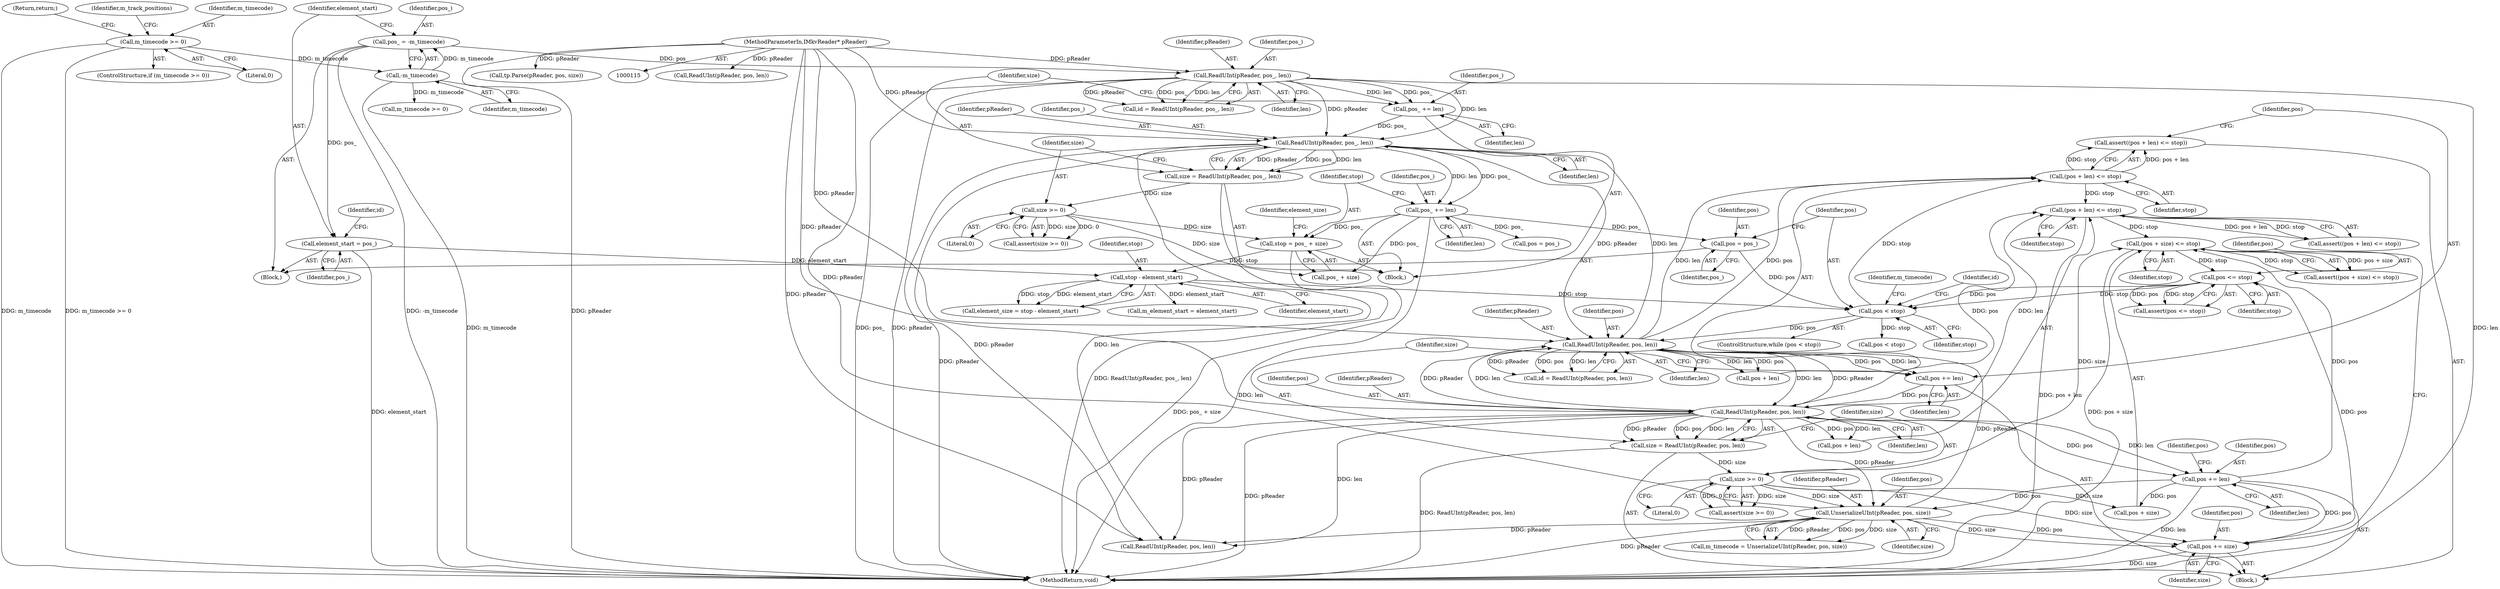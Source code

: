 digraph "1_Android_04839626ed859623901ebd3a5fd483982186b59d_157@API" {
"1000208" [label="(Call,assert((pos + len) <= stop))"];
"1000209" [label="(Call,(pos + len) <= stop)"];
"1000200" [label="(Call,ReadUInt(pReader, pos, len))"];
"1000220" [label="(Call,ReadUInt(pReader, pos, len))"];
"1000116" [label="(MethodParameterIn,IMkvReader* pReader)"];
"1000214" [label="(Call,pos += len)"];
"1000165" [label="(Call,ReadUInt(pReader, pos_, len))"];
"1000146" [label="(Call,ReadUInt(pReader, pos_, len))"];
"1000132" [label="(Call,pos_ = -m_timecode)"];
"1000134" [label="(Call,-m_timecode)"];
"1000119" [label="(Call,m_timecode >= 0)"];
"1000159" [label="(Call,pos_ += len)"];
"1000249" [label="(Call,UnserializeUInt(pReader, pos, size))"];
"1000234" [label="(Call,pos += len)"];
"1000225" [label="(Call,size >= 0)"];
"1000218" [label="(Call,size = ReadUInt(pReader, pos, len))"];
"1000192" [label="(Call,pos < stop)"];
"1000188" [label="(Call,pos = pos_)"];
"1000173" [label="(Call,pos_ += len)"];
"1000264" [label="(Call,pos <= stop)"];
"1000260" [label="(Call,pos += size)"];
"1000238" [label="(Call,(pos + size) <= stop)"];
"1000229" [label="(Call,(pos + len) <= stop)"];
"1000184" [label="(Call,stop - element_start)"];
"1000176" [label="(Call,stop = pos_ + size)"];
"1000170" [label="(Call,size >= 0)"];
"1000163" [label="(Call,size = ReadUInt(pReader, pos_, len))"];
"1000137" [label="(Call,element_start = pos_)"];
"1000195" [label="(Block,)"];
"1000225" [label="(Call,size >= 0)"];
"1000172" [label="(Literal,0)"];
"1000178" [label="(Call,pos_ + size)"];
"1000132" [label="(Call,pos_ = -m_timecode)"];
"1000234" [label="(Call,pos += len)"];
"1000268" [label="(Call,m_timecode >= 0)"];
"1000251" [label="(Identifier,pos)"];
"1000242" [label="(Identifier,stop)"];
"1000116" [label="(MethodParameterIn,IMkvReader* pReader)"];
"1000219" [label="(Identifier,size)"];
"1000122" [label="(Return,return;)"];
"1000198" [label="(Call,id = ReadUInt(pReader, pos, len))"];
"1000215" [label="(Identifier,pos)"];
"1000194" [label="(Identifier,stop)"];
"1000137" [label="(Call,element_start = pos_)"];
"1000175" [label="(Identifier,len)"];
"1000176" [label="(Call,stop = pos_ + size)"];
"1000260" [label="(Call,pos += size)"];
"1000263" [label="(Call,assert(pos <= stop))"];
"1000188" [label="(Call,pos = pos_)"];
"1000262" [label="(Identifier,size)"];
"1000226" [label="(Identifier,size)"];
"1000224" [label="(Call,assert(size >= 0))"];
"1000182" [label="(Call,element_size = stop - element_start)"];
"1000367" [label="(Call,m_element_start = element_start)"];
"1000165" [label="(Call,ReadUInt(pReader, pos_, len))"];
"1000240" [label="(Identifier,pos)"];
"1000247" [label="(Call,m_timecode = UnserializeUInt(pReader, pos, size))"];
"1000222" [label="(Identifier,pos)"];
"1000121" [label="(Literal,0)"];
"1000193" [label="(Identifier,pos)"];
"1000216" [label="(Identifier,len)"];
"1000147" [label="(Identifier,pReader)"];
"1000148" [label="(Identifier,pos_)"];
"1000239" [label="(Call,pos + size)"];
"1000145" [label="(Identifier,id)"];
"1000177" [label="(Identifier,stop)"];
"1000146" [label="(Call,ReadUInt(pReader, pos_, len))"];
"1000168" [label="(Identifier,len)"];
"1000220" [label="(Call,ReadUInt(pReader, pos, len))"];
"1000161" [label="(Identifier,len)"];
"1000133" [label="(Identifier,pos_)"];
"1000227" [label="(Literal,0)"];
"1000269" [label="(Identifier,m_timecode)"];
"1000149" [label="(Identifier,len)"];
"1000315" [label="(Call,ReadUInt(pReader, pos, len))"];
"1000139" [label="(Identifier,pos_)"];
"1000163" [label="(Call,size = ReadUInt(pReader, pos_, len))"];
"1000203" [label="(Identifier,len)"];
"1000250" [label="(Identifier,pReader)"];
"1000125" [label="(Identifier,m_track_positions)"];
"1000191" [label="(ControlStructure,while (pos < stop))"];
"1000295" [label="(Call,ReadUInt(pReader, pos, len))"];
"1000192" [label="(Call,pos < stop)"];
"1000236" [label="(Identifier,len)"];
"1000228" [label="(Call,assert((pos + len) <= stop))"];
"1000230" [label="(Call,pos + len)"];
"1000233" [label="(Identifier,stop)"];
"1000218" [label="(Call,size = ReadUInt(pReader, pos, len))"];
"1000221" [label="(Identifier,pReader)"];
"1000164" [label="(Identifier,size)"];
"1000171" [label="(Identifier,size)"];
"1000266" [label="(Identifier,stop)"];
"1000235" [label="(Identifier,pos)"];
"1000238" [label="(Call,(pos + size) <= stop)"];
"1000135" [label="(Identifier,m_timecode)"];
"1000118" [label="(ControlStructure,if (m_timecode >= 0))"];
"1000209" [label="(Call,(pos + len) <= stop)"];
"1000200" [label="(Call,ReadUInt(pReader, pos, len))"];
"1000261" [label="(Identifier,pos)"];
"1000214" [label="(Call,pos += len)"];
"1000249" [label="(Call,UnserializeUInt(pReader, pos, size))"];
"1000144" [label="(Call,id = ReadUInt(pReader, pos_, len))"];
"1000119" [label="(Call,m_timecode >= 0)"];
"1000184" [label="(Call,stop - element_start)"];
"1000264" [label="(Call,pos <= stop)"];
"1000120" [label="(Identifier,m_timecode)"];
"1000117" [label="(Block,)"];
"1000229" [label="(Call,(pos + len) <= stop)"];
"1000166" [label="(Identifier,pReader)"];
"1000186" [label="(Identifier,element_start)"];
"1000170" [label="(Call,size >= 0)"];
"1000190" [label="(Identifier,pos_)"];
"1000283" [label="(Call,pos = pos_)"];
"1000160" [label="(Identifier,pos_)"];
"1000138" [label="(Identifier,element_start)"];
"1000223" [label="(Identifier,len)"];
"1000208" [label="(Call,assert((pos + len) <= stop))"];
"1000349" [label="(Call,tp.Parse(pReader, pos, size))"];
"1000185" [label="(Identifier,stop)"];
"1000183" [label="(Identifier,element_size)"];
"1000373" [label="(MethodReturn,void)"];
"1000201" [label="(Identifier,pReader)"];
"1000265" [label="(Identifier,pos)"];
"1000202" [label="(Identifier,pos)"];
"1000169" [label="(Call,assert(size >= 0))"];
"1000199" [label="(Identifier,id)"];
"1000174" [label="(Identifier,pos_)"];
"1000210" [label="(Call,pos + len)"];
"1000237" [label="(Call,assert((pos + size) <= stop))"];
"1000159" [label="(Call,pos_ += len)"];
"1000213" [label="(Identifier,stop)"];
"1000252" [label="(Identifier,size)"];
"1000141" [label="(Block,)"];
"1000189" [label="(Identifier,pos)"];
"1000173" [label="(Call,pos_ += len)"];
"1000287" [label="(Call,pos < stop)"];
"1000167" [label="(Identifier,pos_)"];
"1000134" [label="(Call,-m_timecode)"];
"1000208" -> "1000195"  [label="AST: "];
"1000208" -> "1000209"  [label="CFG: "];
"1000209" -> "1000208"  [label="AST: "];
"1000215" -> "1000208"  [label="CFG: "];
"1000209" -> "1000208"  [label="DDG: pos + len"];
"1000209" -> "1000208"  [label="DDG: stop"];
"1000209" -> "1000213"  [label="CFG: "];
"1000210" -> "1000209"  [label="AST: "];
"1000213" -> "1000209"  [label="AST: "];
"1000200" -> "1000209"  [label="DDG: pos"];
"1000200" -> "1000209"  [label="DDG: len"];
"1000192" -> "1000209"  [label="DDG: stop"];
"1000209" -> "1000229"  [label="DDG: stop"];
"1000200" -> "1000198"  [label="AST: "];
"1000200" -> "1000203"  [label="CFG: "];
"1000201" -> "1000200"  [label="AST: "];
"1000202" -> "1000200"  [label="AST: "];
"1000203" -> "1000200"  [label="AST: "];
"1000198" -> "1000200"  [label="CFG: "];
"1000200" -> "1000198"  [label="DDG: pReader"];
"1000200" -> "1000198"  [label="DDG: pos"];
"1000200" -> "1000198"  [label="DDG: len"];
"1000220" -> "1000200"  [label="DDG: pReader"];
"1000220" -> "1000200"  [label="DDG: len"];
"1000165" -> "1000200"  [label="DDG: pReader"];
"1000165" -> "1000200"  [label="DDG: len"];
"1000249" -> "1000200"  [label="DDG: pReader"];
"1000116" -> "1000200"  [label="DDG: pReader"];
"1000192" -> "1000200"  [label="DDG: pos"];
"1000200" -> "1000210"  [label="DDG: pos"];
"1000200" -> "1000210"  [label="DDG: len"];
"1000200" -> "1000214"  [label="DDG: len"];
"1000200" -> "1000214"  [label="DDG: pos"];
"1000200" -> "1000220"  [label="DDG: pReader"];
"1000200" -> "1000220"  [label="DDG: len"];
"1000220" -> "1000218"  [label="AST: "];
"1000220" -> "1000223"  [label="CFG: "];
"1000221" -> "1000220"  [label="AST: "];
"1000222" -> "1000220"  [label="AST: "];
"1000223" -> "1000220"  [label="AST: "];
"1000218" -> "1000220"  [label="CFG: "];
"1000220" -> "1000373"  [label="DDG: pReader"];
"1000220" -> "1000218"  [label="DDG: pReader"];
"1000220" -> "1000218"  [label="DDG: pos"];
"1000220" -> "1000218"  [label="DDG: len"];
"1000116" -> "1000220"  [label="DDG: pReader"];
"1000214" -> "1000220"  [label="DDG: pos"];
"1000220" -> "1000229"  [label="DDG: pos"];
"1000220" -> "1000229"  [label="DDG: len"];
"1000220" -> "1000230"  [label="DDG: pos"];
"1000220" -> "1000230"  [label="DDG: len"];
"1000220" -> "1000234"  [label="DDG: len"];
"1000220" -> "1000234"  [label="DDG: pos"];
"1000220" -> "1000249"  [label="DDG: pReader"];
"1000220" -> "1000295"  [label="DDG: pReader"];
"1000220" -> "1000295"  [label="DDG: len"];
"1000116" -> "1000115"  [label="AST: "];
"1000116" -> "1000373"  [label="DDG: pReader"];
"1000116" -> "1000146"  [label="DDG: pReader"];
"1000116" -> "1000165"  [label="DDG: pReader"];
"1000116" -> "1000249"  [label="DDG: pReader"];
"1000116" -> "1000295"  [label="DDG: pReader"];
"1000116" -> "1000315"  [label="DDG: pReader"];
"1000116" -> "1000349"  [label="DDG: pReader"];
"1000214" -> "1000195"  [label="AST: "];
"1000214" -> "1000216"  [label="CFG: "];
"1000215" -> "1000214"  [label="AST: "];
"1000216" -> "1000214"  [label="AST: "];
"1000219" -> "1000214"  [label="CFG: "];
"1000165" -> "1000163"  [label="AST: "];
"1000165" -> "1000168"  [label="CFG: "];
"1000166" -> "1000165"  [label="AST: "];
"1000167" -> "1000165"  [label="AST: "];
"1000168" -> "1000165"  [label="AST: "];
"1000163" -> "1000165"  [label="CFG: "];
"1000165" -> "1000373"  [label="DDG: pReader"];
"1000165" -> "1000163"  [label="DDG: pReader"];
"1000165" -> "1000163"  [label="DDG: pos_"];
"1000165" -> "1000163"  [label="DDG: len"];
"1000146" -> "1000165"  [label="DDG: pReader"];
"1000146" -> "1000165"  [label="DDG: len"];
"1000159" -> "1000165"  [label="DDG: pos_"];
"1000165" -> "1000173"  [label="DDG: len"];
"1000165" -> "1000173"  [label="DDG: pos_"];
"1000165" -> "1000295"  [label="DDG: pReader"];
"1000165" -> "1000295"  [label="DDG: len"];
"1000146" -> "1000144"  [label="AST: "];
"1000146" -> "1000149"  [label="CFG: "];
"1000147" -> "1000146"  [label="AST: "];
"1000148" -> "1000146"  [label="AST: "];
"1000149" -> "1000146"  [label="AST: "];
"1000144" -> "1000146"  [label="CFG: "];
"1000146" -> "1000373"  [label="DDG: len"];
"1000146" -> "1000373"  [label="DDG: pos_"];
"1000146" -> "1000373"  [label="DDG: pReader"];
"1000146" -> "1000144"  [label="DDG: pReader"];
"1000146" -> "1000144"  [label="DDG: pos_"];
"1000146" -> "1000144"  [label="DDG: len"];
"1000132" -> "1000146"  [label="DDG: pos_"];
"1000146" -> "1000159"  [label="DDG: len"];
"1000146" -> "1000159"  [label="DDG: pos_"];
"1000132" -> "1000117"  [label="AST: "];
"1000132" -> "1000134"  [label="CFG: "];
"1000133" -> "1000132"  [label="AST: "];
"1000134" -> "1000132"  [label="AST: "];
"1000138" -> "1000132"  [label="CFG: "];
"1000132" -> "1000373"  [label="DDG: -m_timecode"];
"1000134" -> "1000132"  [label="DDG: m_timecode"];
"1000132" -> "1000137"  [label="DDG: pos_"];
"1000134" -> "1000135"  [label="CFG: "];
"1000135" -> "1000134"  [label="AST: "];
"1000134" -> "1000373"  [label="DDG: m_timecode"];
"1000119" -> "1000134"  [label="DDG: m_timecode"];
"1000134" -> "1000268"  [label="DDG: m_timecode"];
"1000119" -> "1000118"  [label="AST: "];
"1000119" -> "1000121"  [label="CFG: "];
"1000120" -> "1000119"  [label="AST: "];
"1000121" -> "1000119"  [label="AST: "];
"1000122" -> "1000119"  [label="CFG: "];
"1000125" -> "1000119"  [label="CFG: "];
"1000119" -> "1000373"  [label="DDG: m_timecode"];
"1000119" -> "1000373"  [label="DDG: m_timecode >= 0"];
"1000159" -> "1000141"  [label="AST: "];
"1000159" -> "1000161"  [label="CFG: "];
"1000160" -> "1000159"  [label="AST: "];
"1000161" -> "1000159"  [label="AST: "];
"1000164" -> "1000159"  [label="CFG: "];
"1000249" -> "1000247"  [label="AST: "];
"1000249" -> "1000252"  [label="CFG: "];
"1000250" -> "1000249"  [label="AST: "];
"1000251" -> "1000249"  [label="AST: "];
"1000252" -> "1000249"  [label="AST: "];
"1000247" -> "1000249"  [label="CFG: "];
"1000249" -> "1000373"  [label="DDG: pReader"];
"1000249" -> "1000247"  [label="DDG: pReader"];
"1000249" -> "1000247"  [label="DDG: pos"];
"1000249" -> "1000247"  [label="DDG: size"];
"1000234" -> "1000249"  [label="DDG: pos"];
"1000225" -> "1000249"  [label="DDG: size"];
"1000249" -> "1000260"  [label="DDG: size"];
"1000249" -> "1000260"  [label="DDG: pos"];
"1000249" -> "1000295"  [label="DDG: pReader"];
"1000234" -> "1000195"  [label="AST: "];
"1000234" -> "1000236"  [label="CFG: "];
"1000235" -> "1000234"  [label="AST: "];
"1000236" -> "1000234"  [label="AST: "];
"1000240" -> "1000234"  [label="CFG: "];
"1000234" -> "1000373"  [label="DDG: len"];
"1000234" -> "1000238"  [label="DDG: pos"];
"1000234" -> "1000239"  [label="DDG: pos"];
"1000234" -> "1000260"  [label="DDG: pos"];
"1000225" -> "1000224"  [label="AST: "];
"1000225" -> "1000227"  [label="CFG: "];
"1000226" -> "1000225"  [label="AST: "];
"1000227" -> "1000225"  [label="AST: "];
"1000224" -> "1000225"  [label="CFG: "];
"1000225" -> "1000224"  [label="DDG: size"];
"1000225" -> "1000224"  [label="DDG: 0"];
"1000218" -> "1000225"  [label="DDG: size"];
"1000225" -> "1000238"  [label="DDG: size"];
"1000225" -> "1000239"  [label="DDG: size"];
"1000225" -> "1000260"  [label="DDG: size"];
"1000218" -> "1000195"  [label="AST: "];
"1000219" -> "1000218"  [label="AST: "];
"1000226" -> "1000218"  [label="CFG: "];
"1000218" -> "1000373"  [label="DDG: ReadUInt(pReader, pos, len)"];
"1000192" -> "1000191"  [label="AST: "];
"1000192" -> "1000194"  [label="CFG: "];
"1000193" -> "1000192"  [label="AST: "];
"1000194" -> "1000192"  [label="AST: "];
"1000199" -> "1000192"  [label="CFG: "];
"1000269" -> "1000192"  [label="CFG: "];
"1000188" -> "1000192"  [label="DDG: pos"];
"1000264" -> "1000192"  [label="DDG: pos"];
"1000264" -> "1000192"  [label="DDG: stop"];
"1000184" -> "1000192"  [label="DDG: stop"];
"1000192" -> "1000287"  [label="DDG: stop"];
"1000188" -> "1000117"  [label="AST: "];
"1000188" -> "1000190"  [label="CFG: "];
"1000189" -> "1000188"  [label="AST: "];
"1000190" -> "1000188"  [label="AST: "];
"1000193" -> "1000188"  [label="CFG: "];
"1000173" -> "1000188"  [label="DDG: pos_"];
"1000173" -> "1000141"  [label="AST: "];
"1000173" -> "1000175"  [label="CFG: "];
"1000174" -> "1000173"  [label="AST: "];
"1000175" -> "1000173"  [label="AST: "];
"1000177" -> "1000173"  [label="CFG: "];
"1000173" -> "1000373"  [label="DDG: len"];
"1000173" -> "1000176"  [label="DDG: pos_"];
"1000173" -> "1000178"  [label="DDG: pos_"];
"1000173" -> "1000283"  [label="DDG: pos_"];
"1000264" -> "1000263"  [label="AST: "];
"1000264" -> "1000266"  [label="CFG: "];
"1000265" -> "1000264"  [label="AST: "];
"1000266" -> "1000264"  [label="AST: "];
"1000263" -> "1000264"  [label="CFG: "];
"1000264" -> "1000263"  [label="DDG: pos"];
"1000264" -> "1000263"  [label="DDG: stop"];
"1000260" -> "1000264"  [label="DDG: pos"];
"1000238" -> "1000264"  [label="DDG: stop"];
"1000260" -> "1000195"  [label="AST: "];
"1000260" -> "1000262"  [label="CFG: "];
"1000261" -> "1000260"  [label="AST: "];
"1000262" -> "1000260"  [label="AST: "];
"1000265" -> "1000260"  [label="CFG: "];
"1000260" -> "1000373"  [label="DDG: size"];
"1000238" -> "1000237"  [label="AST: "];
"1000238" -> "1000242"  [label="CFG: "];
"1000239" -> "1000238"  [label="AST: "];
"1000242" -> "1000238"  [label="AST: "];
"1000237" -> "1000238"  [label="CFG: "];
"1000238" -> "1000373"  [label="DDG: pos + size"];
"1000238" -> "1000237"  [label="DDG: pos + size"];
"1000238" -> "1000237"  [label="DDG: stop"];
"1000229" -> "1000238"  [label="DDG: stop"];
"1000229" -> "1000228"  [label="AST: "];
"1000229" -> "1000233"  [label="CFG: "];
"1000230" -> "1000229"  [label="AST: "];
"1000233" -> "1000229"  [label="AST: "];
"1000228" -> "1000229"  [label="CFG: "];
"1000229" -> "1000373"  [label="DDG: pos + len"];
"1000229" -> "1000228"  [label="DDG: pos + len"];
"1000229" -> "1000228"  [label="DDG: stop"];
"1000184" -> "1000182"  [label="AST: "];
"1000184" -> "1000186"  [label="CFG: "];
"1000185" -> "1000184"  [label="AST: "];
"1000186" -> "1000184"  [label="AST: "];
"1000182" -> "1000184"  [label="CFG: "];
"1000184" -> "1000182"  [label="DDG: stop"];
"1000184" -> "1000182"  [label="DDG: element_start"];
"1000176" -> "1000184"  [label="DDG: stop"];
"1000137" -> "1000184"  [label="DDG: element_start"];
"1000184" -> "1000367"  [label="DDG: element_start"];
"1000176" -> "1000141"  [label="AST: "];
"1000176" -> "1000178"  [label="CFG: "];
"1000177" -> "1000176"  [label="AST: "];
"1000178" -> "1000176"  [label="AST: "];
"1000183" -> "1000176"  [label="CFG: "];
"1000176" -> "1000373"  [label="DDG: pos_ + size"];
"1000170" -> "1000176"  [label="DDG: size"];
"1000170" -> "1000169"  [label="AST: "];
"1000170" -> "1000172"  [label="CFG: "];
"1000171" -> "1000170"  [label="AST: "];
"1000172" -> "1000170"  [label="AST: "];
"1000169" -> "1000170"  [label="CFG: "];
"1000170" -> "1000169"  [label="DDG: size"];
"1000170" -> "1000169"  [label="DDG: 0"];
"1000163" -> "1000170"  [label="DDG: size"];
"1000170" -> "1000178"  [label="DDG: size"];
"1000163" -> "1000141"  [label="AST: "];
"1000164" -> "1000163"  [label="AST: "];
"1000171" -> "1000163"  [label="CFG: "];
"1000163" -> "1000373"  [label="DDG: ReadUInt(pReader, pos_, len)"];
"1000137" -> "1000117"  [label="AST: "];
"1000137" -> "1000139"  [label="CFG: "];
"1000138" -> "1000137"  [label="AST: "];
"1000139" -> "1000137"  [label="AST: "];
"1000145" -> "1000137"  [label="CFG: "];
"1000137" -> "1000373"  [label="DDG: element_start"];
}

